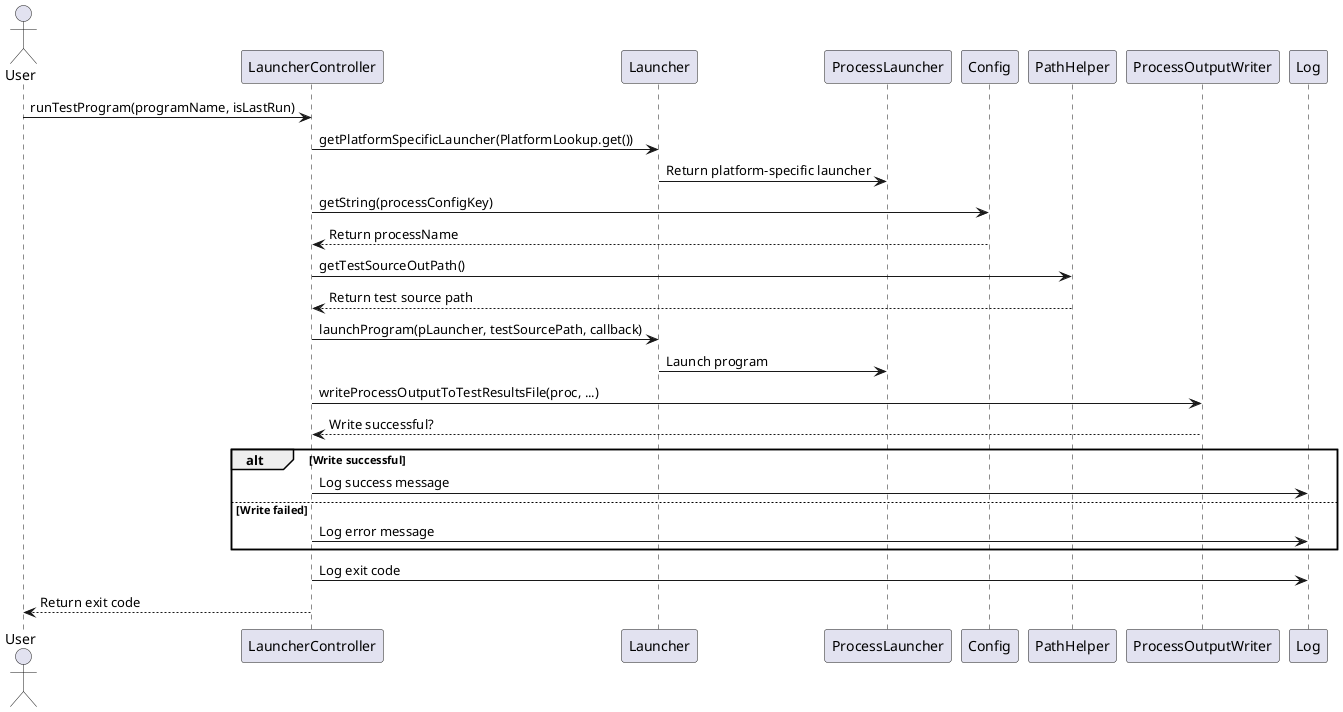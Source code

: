 @startuml
actor User
participant LauncherController
participant Launcher
participant ProcessLauncher
participant Config
participant PathHelper
participant ProcessOutputWriter

User -> LauncherController: runTestProgram(programName, isLastRun)
LauncherController -> Launcher: getPlatformSpecificLauncher(PlatformLookup.get())
Launcher -> ProcessLauncher: Return platform-specific launcher
LauncherController -> Config: getString(processConfigKey)
Config --> LauncherController: Return processName
LauncherController -> PathHelper: getTestSourceOutPath()
PathHelper --> LauncherController: Return test source path
LauncherController -> Launcher: launchProgram(pLauncher, testSourcePath, callback)
Launcher -> ProcessLauncher: Launch program
LauncherController -> ProcessOutputWriter: writeProcessOutputToTestResultsFile(proc, ...)
ProcessOutputWriter --> LauncherController: Write successful?
alt Write successful
    LauncherController -> Log: Log success message
else Write failed
    LauncherController -> Log: Log error message
end
LauncherController -> Log: Log exit code
User <-- LauncherController: Return exit code
@enduml